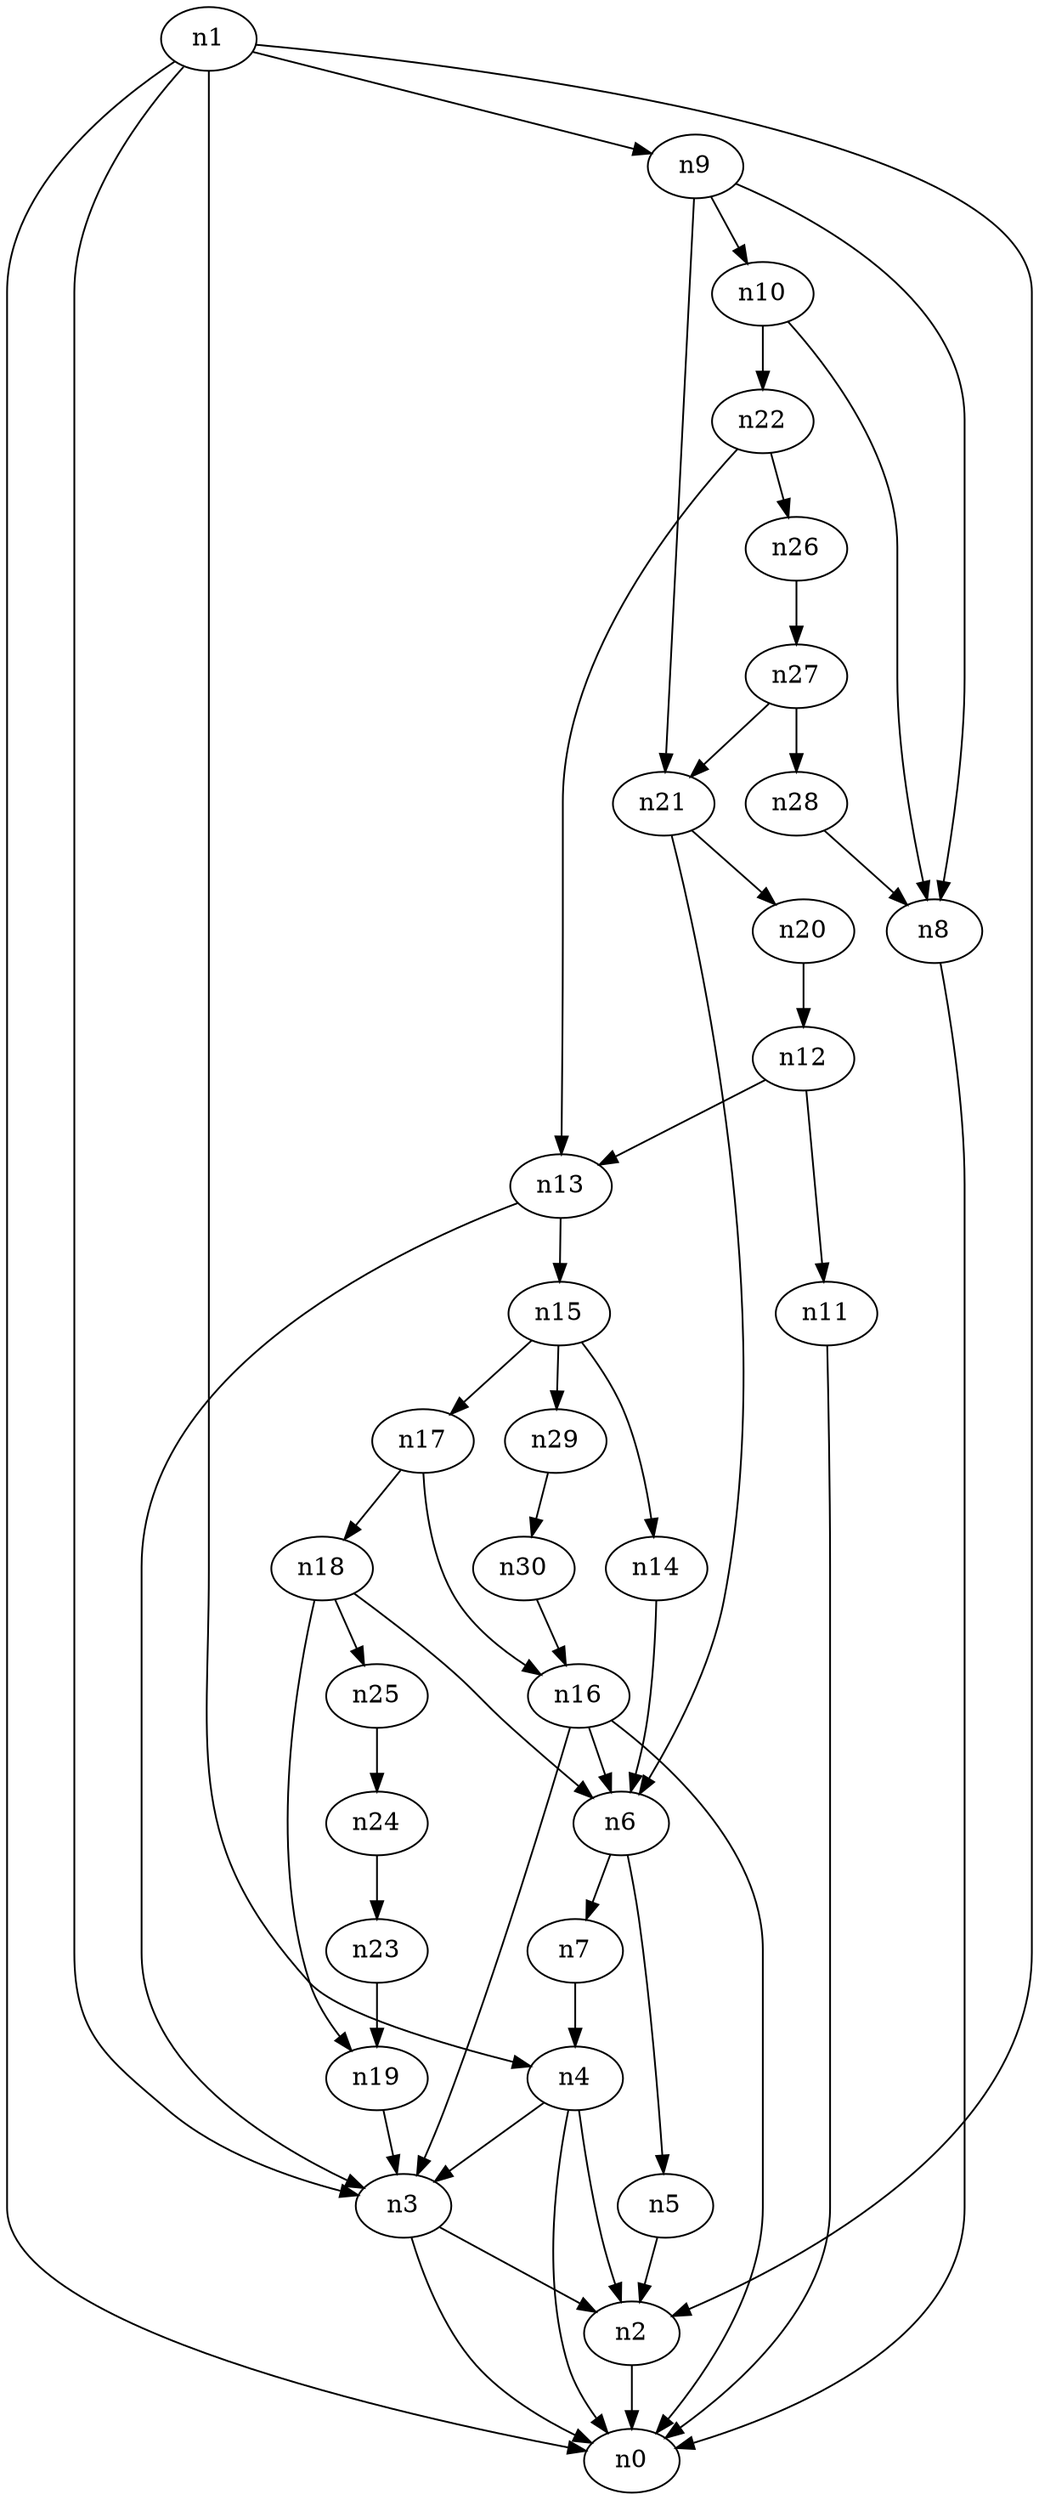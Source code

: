 digraph G {
	n1 -> n0	 [_graphml_id=e0];
	n1 -> n2	 [_graphml_id=e1];
	n1 -> n3	 [_graphml_id=e6];
	n1 -> n4	 [_graphml_id=e9];
	n1 -> n9	 [_graphml_id=e16];
	n2 -> n0	 [_graphml_id=e5];
	n3 -> n0	 [_graphml_id=e8];
	n3 -> n2	 [_graphml_id=e2];
	n4 -> n0	 [_graphml_id=e4];
	n4 -> n2	 [_graphml_id=e7];
	n4 -> n3	 [_graphml_id=e3];
	n5 -> n2	 [_graphml_id=e10];
	n6 -> n5	 [_graphml_id=e11];
	n6 -> n7	 [_graphml_id=e12];
	n7 -> n4	 [_graphml_id=e13];
	n8 -> n0	 [_graphml_id=e14];
	n9 -> n8	 [_graphml_id=e15];
	n9 -> n10	 [_graphml_id=e17];
	n9 -> n21	 [_graphml_id=e35];
	n10 -> n8	 [_graphml_id=e18];
	n10 -> n22	 [_graphml_id=e37];
	n11 -> n0	 [_graphml_id=e19];
	n12 -> n11	 [_graphml_id=e20];
	n12 -> n13	 [_graphml_id=e21];
	n13 -> n3	 [_graphml_id=e22];
	n13 -> n15	 [_graphml_id=e25];
	n14 -> n6	 [_graphml_id=e23];
	n15 -> n14	 [_graphml_id=e24];
	n15 -> n17	 [_graphml_id=e29];
	n15 -> n29	 [_graphml_id=e50];
	n16 -> n0	 [_graphml_id=e27];
	n16 -> n3	 [_graphml_id=e26];
	n16 -> n6	 [_graphml_id=e28];
	n17 -> n16	 [_graphml_id=e49];
	n17 -> n18	 [_graphml_id=e30];
	n18 -> n6	 [_graphml_id=e38];
	n18 -> n19	 [_graphml_id=e31];
	n18 -> n25	 [_graphml_id=e43];
	n19 -> n3	 [_graphml_id=e32];
	n20 -> n12	 [_graphml_id=e33];
	n21 -> n6	 [_graphml_id=e39];
	n21 -> n20	 [_graphml_id=e34];
	n22 -> n13	 [_graphml_id=e36];
	n22 -> n26	 [_graphml_id=e44];
	n23 -> n19	 [_graphml_id=e40];
	n24 -> n23	 [_graphml_id=e41];
	n25 -> n24	 [_graphml_id=e42];
	n26 -> n27	 [_graphml_id=e45];
	n27 -> n21	 [_graphml_id=e46];
	n27 -> n28	 [_graphml_id=e47];
	n28 -> n8	 [_graphml_id=e48];
	n29 -> n30	 [_graphml_id=e51];
	n30 -> n16	 [_graphml_id=e52];
}
